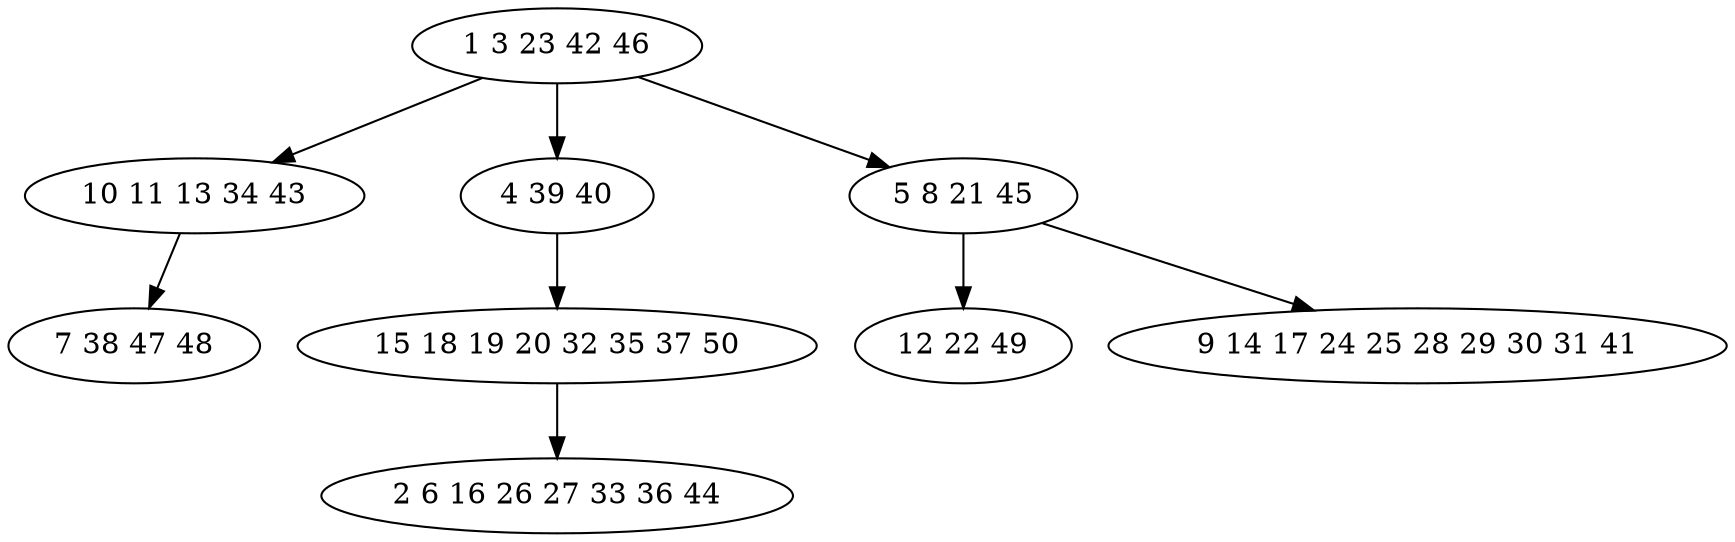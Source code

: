 digraph true_tree {
	"0" -> "1"
	"0" -> "2"
	"1" -> "3"
	"0" -> "4"
	"4" -> "5"
	"2" -> "6"
	"6" -> "7"
	"4" -> "8"
	"0" [label="1 3 23 42 46"];
	"1" [label="10 11 13 34 43"];
	"2" [label="4 39 40"];
	"3" [label="7 38 47 48"];
	"4" [label="5 8 21 45"];
	"5" [label="12 22 49"];
	"6" [label="15 18 19 20 32 35 37 50"];
	"7" [label="2 6 16 26 27 33 36 44"];
	"8" [label="9 14 17 24 25 28 29 30 31 41"];
}
